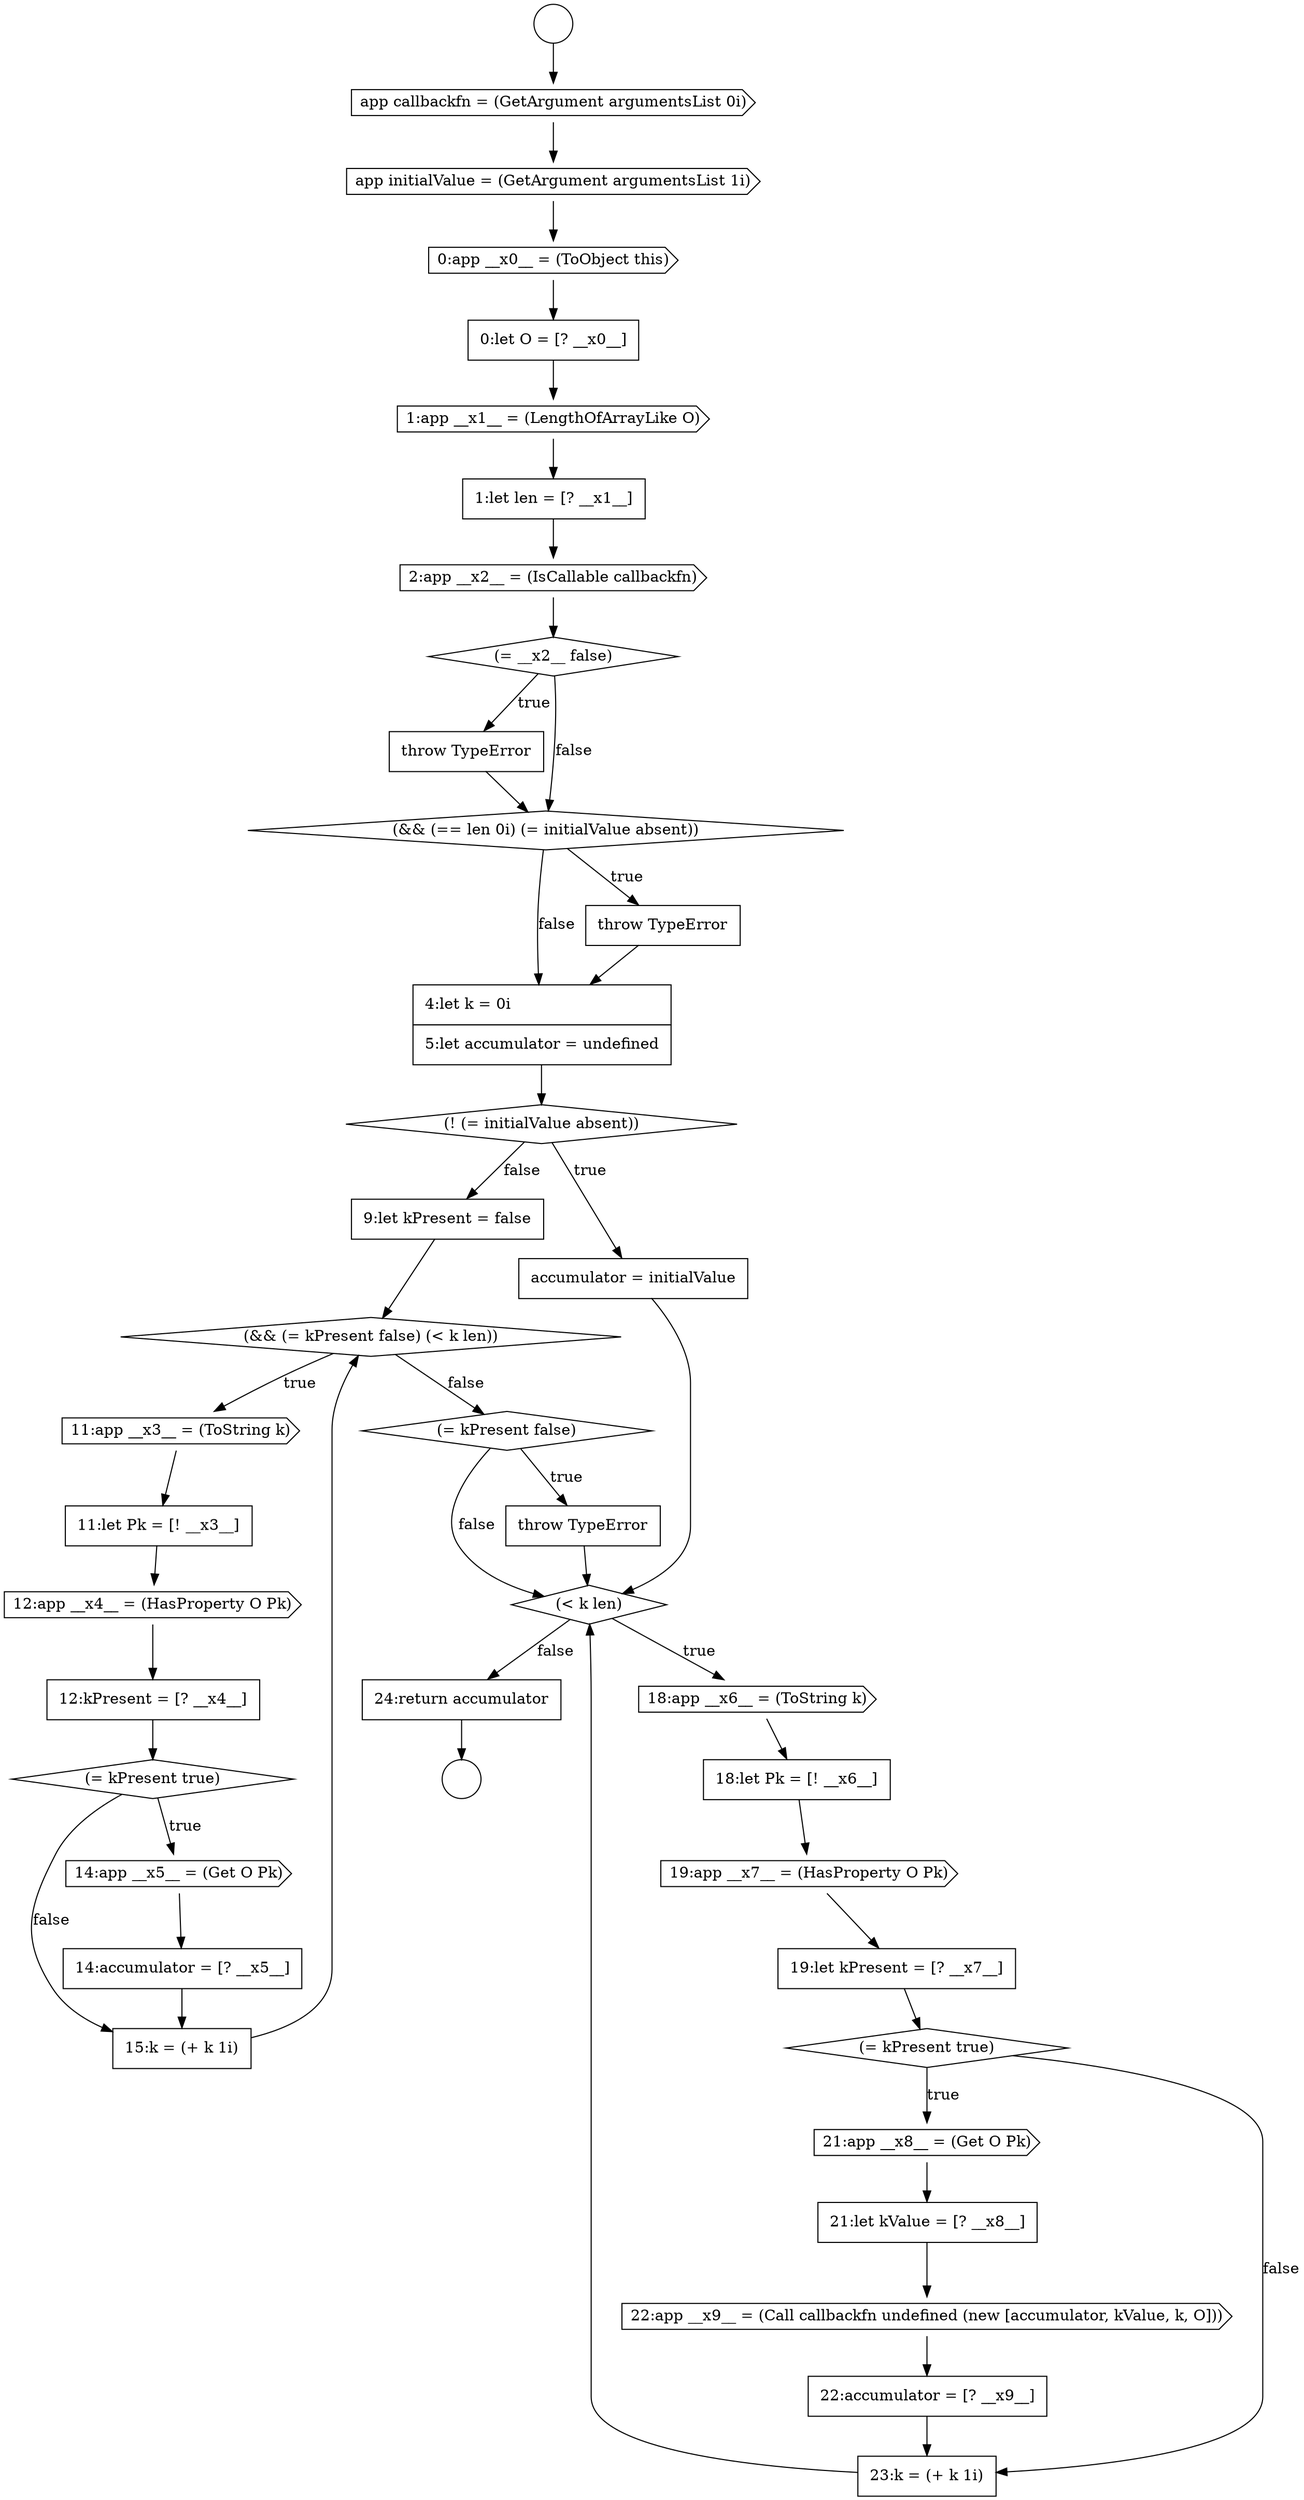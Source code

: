 digraph {
  node16581 [shape=none, margin=0, label=<<font color="black">
    <table border="0" cellborder="1" cellspacing="0" cellpadding="10">
      <tr><td align="left">throw TypeError</td></tr>
    </table>
  </font>> color="black" fillcolor="white" style=filled]
  node16609 [shape=none, margin=0, label=<<font color="black">
    <table border="0" cellborder="1" cellspacing="0" cellpadding="10">
      <tr><td align="left">23:k = (+ k 1i)</td></tr>
    </table>
  </font>> color="black" fillcolor="white" style=filled]
  node16584 [shape=none, margin=0, label=<<font color="black">
    <table border="0" cellborder="1" cellspacing="0" cellpadding="10">
      <tr><td align="left">4:let k = 0i</td></tr>
      <tr><td align="left">5:let accumulator = undefined</td></tr>
    </table>
  </font>> color="black" fillcolor="white" style=filled]
  node16608 [shape=none, margin=0, label=<<font color="black">
    <table border="0" cellborder="1" cellspacing="0" cellpadding="10">
      <tr><td align="left">22:accumulator = [? __x9__]</td></tr>
    </table>
  </font>> color="black" fillcolor="white" style=filled]
  node16605 [shape=cds, label=<<font color="black">21:app __x8__ = (Get O Pk)</font>> color="black" fillcolor="white" style=filled]
  node16600 [shape=cds, label=<<font color="black">18:app __x6__ = (ToString k)</font>> color="black" fillcolor="white" style=filled]
  node16579 [shape=cds, label=<<font color="black">2:app __x2__ = (IsCallable callbackfn)</font>> color="black" fillcolor="white" style=filled]
  node16575 [shape=cds, label=<<font color="black">0:app __x0__ = (ToObject this)</font>> color="black" fillcolor="white" style=filled]
  node16571 [shape=circle label=" " color="black" fillcolor="white" style=filled]
  node16598 [shape=none, margin=0, label=<<font color="black">
    <table border="0" cellborder="1" cellspacing="0" cellpadding="10">
      <tr><td align="left">throw TypeError</td></tr>
    </table>
  </font>> color="black" fillcolor="white" style=filled]
  node16576 [shape=none, margin=0, label=<<font color="black">
    <table border="0" cellborder="1" cellspacing="0" cellpadding="10">
      <tr><td align="left">0:let O = [? __x0__]</td></tr>
    </table>
  </font>> color="black" fillcolor="white" style=filled]
  node16604 [shape=diamond, label=<<font color="black">(= kPresent true)</font>> color="black" fillcolor="white" style=filled]
  node16591 [shape=cds, label=<<font color="black">12:app __x4__ = (HasProperty O Pk)</font>> color="black" fillcolor="white" style=filled]
  node16572 [shape=circle label=" " color="black" fillcolor="white" style=filled]
  node16587 [shape=none, margin=0, label=<<font color="black">
    <table border="0" cellborder="1" cellspacing="0" cellpadding="10">
      <tr><td align="left">9:let kPresent = false</td></tr>
    </table>
  </font>> color="black" fillcolor="white" style=filled]
  node16577 [shape=cds, label=<<font color="black">1:app __x1__ = (LengthOfArrayLike O)</font>> color="black" fillcolor="white" style=filled]
  node16594 [shape=cds, label=<<font color="black">14:app __x5__ = (Get O Pk)</font>> color="black" fillcolor="white" style=filled]
  node16592 [shape=none, margin=0, label=<<font color="black">
    <table border="0" cellborder="1" cellspacing="0" cellpadding="10">
      <tr><td align="left">12:kPresent = [? __x4__]</td></tr>
    </table>
  </font>> color="black" fillcolor="white" style=filled]
  node16597 [shape=diamond, label=<<font color="black">(= kPresent false)</font>> color="black" fillcolor="white" style=filled]
  node16601 [shape=none, margin=0, label=<<font color="black">
    <table border="0" cellborder="1" cellspacing="0" cellpadding="10">
      <tr><td align="left">18:let Pk = [! __x6__]</td></tr>
    </table>
  </font>> color="black" fillcolor="white" style=filled]
  node16588 [shape=diamond, label=<<font color="black">(&amp;&amp; (= kPresent false) (&lt; k len))</font>> color="black" fillcolor="white" style=filled]
  node16583 [shape=none, margin=0, label=<<font color="black">
    <table border="0" cellborder="1" cellspacing="0" cellpadding="10">
      <tr><td align="left">throw TypeError</td></tr>
    </table>
  </font>> color="black" fillcolor="white" style=filled]
  node16573 [shape=cds, label=<<font color="black">app callbackfn = (GetArgument argumentsList 0i)</font>> color="black" fillcolor="white" style=filled]
  node16580 [shape=diamond, label=<<font color="black">(= __x2__ false)</font>> color="black" fillcolor="white" style=filled]
  node16593 [shape=diamond, label=<<font color="black">(= kPresent true)</font>> color="black" fillcolor="white" style=filled]
  node16602 [shape=cds, label=<<font color="black">19:app __x7__ = (HasProperty O Pk)</font>> color="black" fillcolor="white" style=filled]
  node16585 [shape=diamond, label=<<font color="black">(! (= initialValue absent))</font>> color="black" fillcolor="white" style=filled]
  node16599 [shape=diamond, label=<<font color="black">(&lt; k len)</font>> color="black" fillcolor="white" style=filled]
  node16596 [shape=none, margin=0, label=<<font color="black">
    <table border="0" cellborder="1" cellspacing="0" cellpadding="10">
      <tr><td align="left">15:k = (+ k 1i)</td></tr>
    </table>
  </font>> color="black" fillcolor="white" style=filled]
  node16574 [shape=cds, label=<<font color="black">app initialValue = (GetArgument argumentsList 1i)</font>> color="black" fillcolor="white" style=filled]
  node16589 [shape=cds, label=<<font color="black">11:app __x3__ = (ToString k)</font>> color="black" fillcolor="white" style=filled]
  node16606 [shape=none, margin=0, label=<<font color="black">
    <table border="0" cellborder="1" cellspacing="0" cellpadding="10">
      <tr><td align="left">21:let kValue = [? __x8__]</td></tr>
    </table>
  </font>> color="black" fillcolor="white" style=filled]
  node16607 [shape=cds, label=<<font color="black">22:app __x9__ = (Call callbackfn undefined (new [accumulator, kValue, k, O]))</font>> color="black" fillcolor="white" style=filled]
  node16582 [shape=diamond, label=<<font color="black">(&amp;&amp; (== len 0i) (= initialValue absent))</font>> color="black" fillcolor="white" style=filled]
  node16603 [shape=none, margin=0, label=<<font color="black">
    <table border="0" cellborder="1" cellspacing="0" cellpadding="10">
      <tr><td align="left">19:let kPresent = [? __x7__]</td></tr>
    </table>
  </font>> color="black" fillcolor="white" style=filled]
  node16586 [shape=none, margin=0, label=<<font color="black">
    <table border="0" cellborder="1" cellspacing="0" cellpadding="10">
      <tr><td align="left">accumulator = initialValue</td></tr>
    </table>
  </font>> color="black" fillcolor="white" style=filled]
  node16590 [shape=none, margin=0, label=<<font color="black">
    <table border="0" cellborder="1" cellspacing="0" cellpadding="10">
      <tr><td align="left">11:let Pk = [! __x3__]</td></tr>
    </table>
  </font>> color="black" fillcolor="white" style=filled]
  node16610 [shape=none, margin=0, label=<<font color="black">
    <table border="0" cellborder="1" cellspacing="0" cellpadding="10">
      <tr><td align="left">24:return accumulator</td></tr>
    </table>
  </font>> color="black" fillcolor="white" style=filled]
  node16578 [shape=none, margin=0, label=<<font color="black">
    <table border="0" cellborder="1" cellspacing="0" cellpadding="10">
      <tr><td align="left">1:let len = [? __x1__]</td></tr>
    </table>
  </font>> color="black" fillcolor="white" style=filled]
  node16595 [shape=none, margin=0, label=<<font color="black">
    <table border="0" cellborder="1" cellspacing="0" cellpadding="10">
      <tr><td align="left">14:accumulator = [? __x5__]</td></tr>
    </table>
  </font>> color="black" fillcolor="white" style=filled]
  node16584 -> node16585 [ color="black"]
  node16609 -> node16599 [ color="black"]
  node16606 -> node16607 [ color="black"]
  node16591 -> node16592 [ color="black"]
  node16574 -> node16575 [ color="black"]
  node16600 -> node16601 [ color="black"]
  node16599 -> node16600 [label=<<font color="black">true</font>> color="black"]
  node16599 -> node16610 [label=<<font color="black">false</font>> color="black"]
  node16585 -> node16586 [label=<<font color="black">true</font>> color="black"]
  node16585 -> node16587 [label=<<font color="black">false</font>> color="black"]
  node16590 -> node16591 [ color="black"]
  node16580 -> node16581 [label=<<font color="black">true</font>> color="black"]
  node16580 -> node16582 [label=<<font color="black">false</font>> color="black"]
  node16586 -> node16599 [ color="black"]
  node16601 -> node16602 [ color="black"]
  node16607 -> node16608 [ color="black"]
  node16578 -> node16579 [ color="black"]
  node16592 -> node16593 [ color="black"]
  node16573 -> node16574 [ color="black"]
  node16597 -> node16598 [label=<<font color="black">true</font>> color="black"]
  node16597 -> node16599 [label=<<font color="black">false</font>> color="black"]
  node16608 -> node16609 [ color="black"]
  node16576 -> node16577 [ color="black"]
  node16579 -> node16580 [ color="black"]
  node16603 -> node16604 [ color="black"]
  node16577 -> node16578 [ color="black"]
  node16589 -> node16590 [ color="black"]
  node16610 -> node16572 [ color="black"]
  node16598 -> node16599 [ color="black"]
  node16588 -> node16589 [label=<<font color="black">true</font>> color="black"]
  node16588 -> node16597 [label=<<font color="black">false</font>> color="black"]
  node16587 -> node16588 [ color="black"]
  node16605 -> node16606 [ color="black"]
  node16593 -> node16594 [label=<<font color="black">true</font>> color="black"]
  node16593 -> node16596 [label=<<font color="black">false</font>> color="black"]
  node16604 -> node16605 [label=<<font color="black">true</font>> color="black"]
  node16604 -> node16609 [label=<<font color="black">false</font>> color="black"]
  node16571 -> node16573 [ color="black"]
  node16596 -> node16588 [ color="black"]
  node16602 -> node16603 [ color="black"]
  node16581 -> node16582 [ color="black"]
  node16582 -> node16583 [label=<<font color="black">true</font>> color="black"]
  node16582 -> node16584 [label=<<font color="black">false</font>> color="black"]
  node16595 -> node16596 [ color="black"]
  node16583 -> node16584 [ color="black"]
  node16575 -> node16576 [ color="black"]
  node16594 -> node16595 [ color="black"]
}
